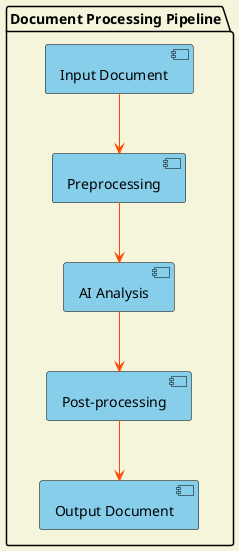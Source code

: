 @startuml
skinparam backgroundColor #F5F5DC
skinparam arrowColor #FF4500
skinparam component {
    BackgroundColor #87CEEB
    BorderColor #000000
}

package "Document Processing Pipeline" {
    [Input Document] as InputDocument
    [Preprocessing] as Preprocessing
    [AI Analysis] as AIAnalysis
    [Post-processing] as PostProcessing
    [Output Document] as OutputDocument

    InputDocument --> Preprocessing
    Preprocessing --> AIAnalysis
    AIAnalysis --> PostProcessing
    PostProcessing --> OutputDocument
}

@enduml